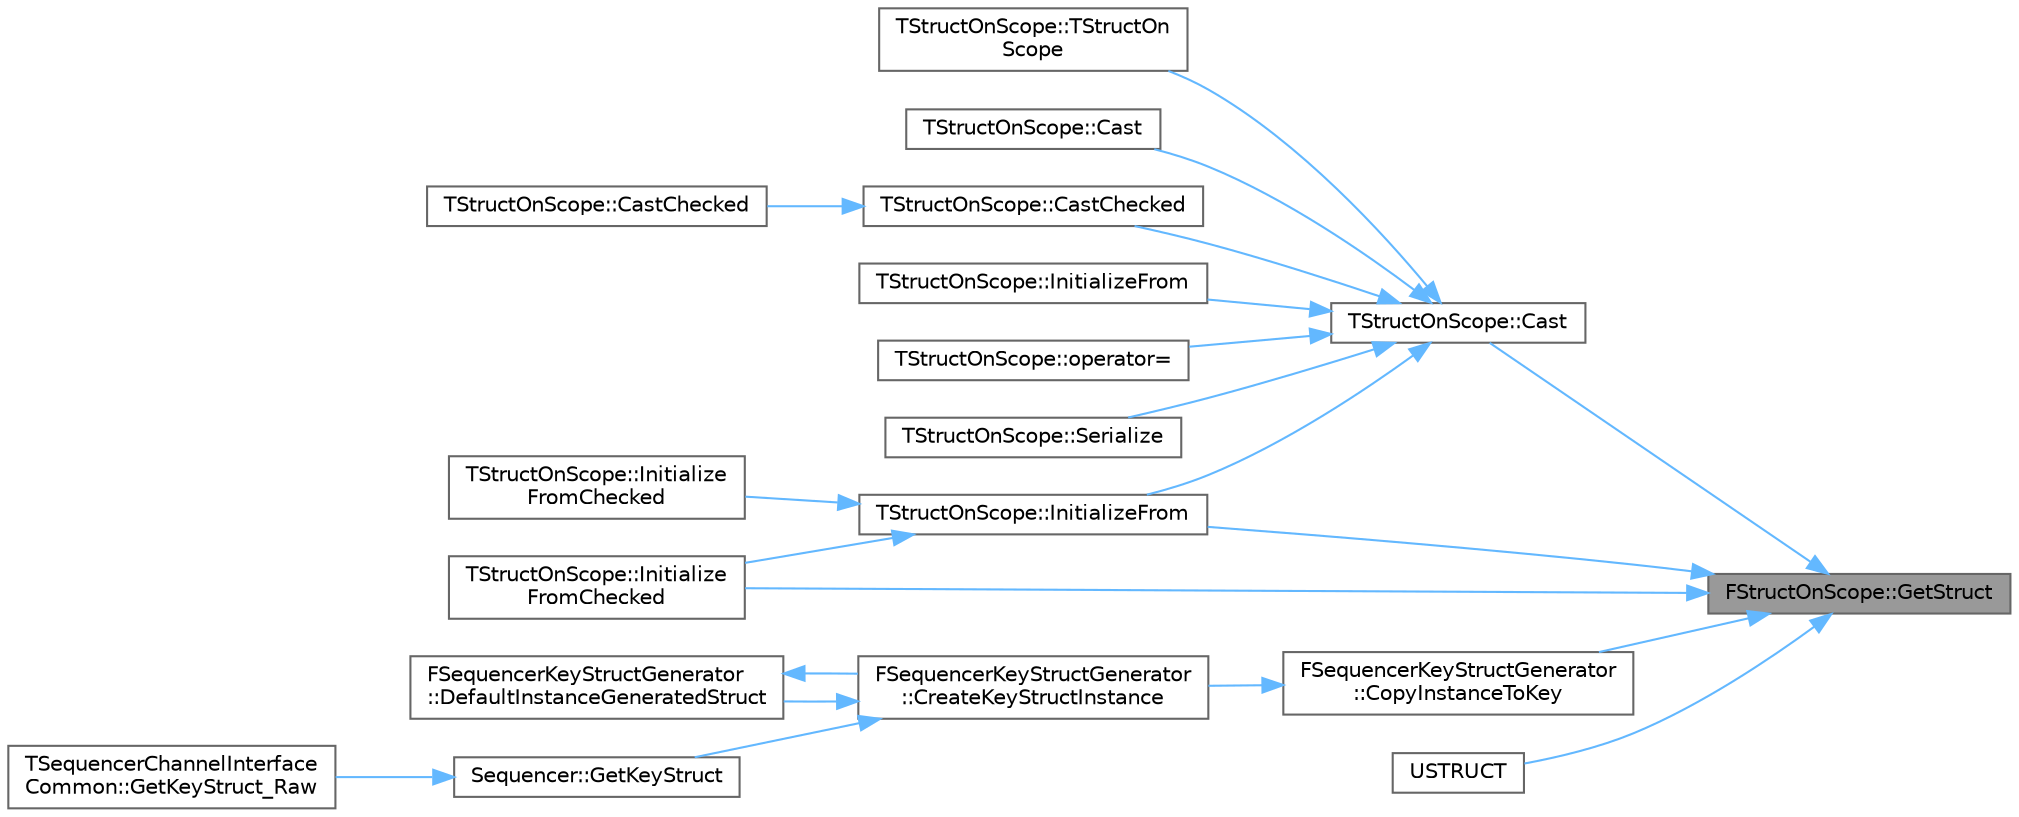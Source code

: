 digraph "FStructOnScope::GetStruct"
{
 // INTERACTIVE_SVG=YES
 // LATEX_PDF_SIZE
  bgcolor="transparent";
  edge [fontname=Helvetica,fontsize=10,labelfontname=Helvetica,labelfontsize=10];
  node [fontname=Helvetica,fontsize=10,shape=box,height=0.2,width=0.4];
  rankdir="RL";
  Node1 [id="Node000001",label="FStructOnScope::GetStruct",height=0.2,width=0.4,color="gray40", fillcolor="grey60", style="filled", fontcolor="black",tooltip=" "];
  Node1 -> Node2 [id="edge1_Node000001_Node000002",dir="back",color="steelblue1",style="solid",tooltip=" "];
  Node2 [id="Node000002",label="TStructOnScope::Cast",height=0.2,width=0.4,color="grey40", fillcolor="white", style="filled",URL="$d1/d04/classTStructOnScope.html#aa898817ba26c9a796347321a174b6c8c",tooltip=" "];
  Node2 -> Node3 [id="edge2_Node000002_Node000003",dir="back",color="steelblue1",style="solid",tooltip=" "];
  Node3 [id="Node000003",label="TStructOnScope::TStructOn\lScope",height=0.2,width=0.4,color="grey40", fillcolor="white", style="filled",URL="$d1/d04/classTStructOnScope.html#ac1e9e5508a1777b06ecc496ae875d4c2",tooltip=" "];
  Node2 -> Node4 [id="edge3_Node000002_Node000004",dir="back",color="steelblue1",style="solid",tooltip=" "];
  Node4 [id="Node000004",label="TStructOnScope::Cast",height=0.2,width=0.4,color="grey40", fillcolor="white", style="filled",URL="$d1/d04/classTStructOnScope.html#ae733edaf6265623576d1d07c6dfc92e0",tooltip=" "];
  Node2 -> Node5 [id="edge4_Node000002_Node000005",dir="back",color="steelblue1",style="solid",tooltip=" "];
  Node5 [id="Node000005",label="TStructOnScope::CastChecked",height=0.2,width=0.4,color="grey40", fillcolor="white", style="filled",URL="$d1/d04/classTStructOnScope.html#a79eac32ee90680ce25f7c7913b8a3359",tooltip=" "];
  Node5 -> Node6 [id="edge5_Node000005_Node000006",dir="back",color="steelblue1",style="solid",tooltip=" "];
  Node6 [id="Node000006",label="TStructOnScope::CastChecked",height=0.2,width=0.4,color="grey40", fillcolor="white", style="filled",URL="$d1/d04/classTStructOnScope.html#ae9ebf38d141765d399991d4c0356f42d",tooltip=" "];
  Node2 -> Node7 [id="edge6_Node000002_Node000007",dir="back",color="steelblue1",style="solid",tooltip=" "];
  Node7 [id="Node000007",label="TStructOnScope::InitializeFrom",height=0.2,width=0.4,color="grey40", fillcolor="white", style="filled",URL="$d1/d04/classTStructOnScope.html#a31557bed3bf8b5039a3c46d45a516df0",tooltip="Initialize the TStructOnScope from a FStructOnScope containing data that derives from T @params InOth..."];
  Node7 -> Node8 [id="edge7_Node000007_Node000008",dir="back",color="steelblue1",style="solid",tooltip=" "];
  Node8 [id="Node000008",label="TStructOnScope::Initialize\lFromChecked",height=0.2,width=0.4,color="grey40", fillcolor="white", style="filled",URL="$d1/d04/classTStructOnScope.html#abfae4e75d982ab45f44b430c02a00d74",tooltip="Initialize the TStructOnScope from a FStructOnScope containing data that derives from T @params InOth..."];
  Node7 -> Node9 [id="edge8_Node000007_Node000009",dir="back",color="steelblue1",style="solid",tooltip=" "];
  Node9 [id="Node000009",label="TStructOnScope::Initialize\lFromChecked",height=0.2,width=0.4,color="grey40", fillcolor="white", style="filled",URL="$d1/d04/classTStructOnScope.html#a92bb368aadf6b79b5a9aad3696f73c8c",tooltip="Initialize the TStructOnScope from a FStructOnScope containing data that derives from T @params InOth..."];
  Node2 -> Node10 [id="edge9_Node000002_Node000010",dir="back",color="steelblue1",style="solid",tooltip=" "];
  Node10 [id="Node000010",label="TStructOnScope::InitializeFrom",height=0.2,width=0.4,color="grey40", fillcolor="white", style="filled",URL="$d1/d04/classTStructOnScope.html#a1144dd7b2cfafb2f7d9cc9cb7d939bfa",tooltip="Initialize the TStructOnScope from a FStructOnScope containing data that derives from T @params InOth..."];
  Node2 -> Node11 [id="edge10_Node000002_Node000011",dir="back",color="steelblue1",style="solid",tooltip=" "];
  Node11 [id="Node000011",label="TStructOnScope::operator=",height=0.2,width=0.4,color="grey40", fillcolor="white", style="filled",URL="$d1/d04/classTStructOnScope.html#a3a69225dfd0cf85732204c8cb8553e6e",tooltip=" "];
  Node2 -> Node12 [id="edge11_Node000002_Node000012",dir="back",color="steelblue1",style="solid",tooltip=" "];
  Node12 [id="Node000012",label="TStructOnScope::Serialize",height=0.2,width=0.4,color="grey40", fillcolor="white", style="filled",URL="$d1/d04/classTStructOnScope.html#a9038eb8f5ef70660b30bcde672947eb6",tooltip=" "];
  Node1 -> Node13 [id="edge12_Node000001_Node000013",dir="back",color="steelblue1",style="solid",tooltip=" "];
  Node13 [id="Node000013",label="FSequencerKeyStructGenerator\l::CopyInstanceToKey",height=0.2,width=0.4,color="grey40", fillcolor="white", style="filled",URL="$d2/dc3/classFSequencerKeyStructGenerator.html#aa5655091a2d0f821f58ee76137cb42c2",tooltip="Applies reflected values from the key struct instance back into the channel, called on user-interacti..."];
  Node13 -> Node14 [id="edge13_Node000013_Node000014",dir="back",color="steelblue1",style="solid",tooltip=" "];
  Node14 [id="Node000014",label="FSequencerKeyStructGenerator\l::CreateKeyStructInstance",height=0.2,width=0.4,color="grey40", fillcolor="white", style="filled",URL="$d2/dc3/classFSequencerKeyStructGenerator.html#a1618b8838a9dc26bb67e013efb07b491",tooltip="Create a new struct instance using the specified channel and key handles."];
  Node14 -> Node15 [id="edge14_Node000014_Node000015",dir="back",color="steelblue1",style="solid",tooltip=" "];
  Node15 [id="Node000015",label="FSequencerKeyStructGenerator\l::DefaultInstanceGeneratedStruct",height=0.2,width=0.4,color="grey40", fillcolor="white", style="filled",URL="$d2/dc3/classFSequencerKeyStructGenerator.html#ae874670d1a38a0171fd72104a009b0d6",tooltip="Create a new generated key struct by reflecting array properties with 'KeyTimes' and 'KeyValues' meta..."];
  Node15 -> Node14 [id="edge15_Node000015_Node000014",dir="back",color="steelblue1",style="solid",tooltip=" "];
  Node14 -> Node16 [id="edge16_Node000014_Node000016",dir="back",color="steelblue1",style="solid",tooltip=" "];
  Node16 [id="Node000016",label="Sequencer::GetKeyStruct",height=0.2,width=0.4,color="grey40", fillcolor="white", style="filled",URL="$d5/dd3/namespaceSequencer.html#ab95181de79e2f7534f3e325f7ef5ec30",tooltip="Get a transient key structure that can be added to a details panel to enable editing of a single key."];
  Node16 -> Node17 [id="edge17_Node000016_Node000017",dir="back",color="steelblue1",style="solid",tooltip=" "];
  Node17 [id="Node000017",label="TSequencerChannelInterface\lCommon::GetKeyStruct_Raw",height=0.2,width=0.4,color="grey40", fillcolor="white", style="filled",URL="$da/dae/structTSequencerChannelInterfaceCommon.html#acedcea4f20069dd159255a9e34d118ca",tooltip="Get an editable key struct for the specified key."];
  Node1 -> Node7 [id="edge18_Node000001_Node000007",dir="back",color="steelblue1",style="solid",tooltip=" "];
  Node1 -> Node8 [id="edge19_Node000001_Node000008",dir="back",color="steelblue1",style="solid",tooltip=" "];
  Node1 -> Node18 [id="edge20_Node000001_Node000018",dir="back",color="steelblue1",style="solid",tooltip=" "];
  Node18 [id="Node000018",label="USTRUCT",height=0.2,width=0.4,color="grey40", fillcolor="white", style="filled",URL="$da/d1e/RigVMController_8h.html#a4558cd60b8b0826778d5b6e4d86eb8d3",tooltip=" "];
}
